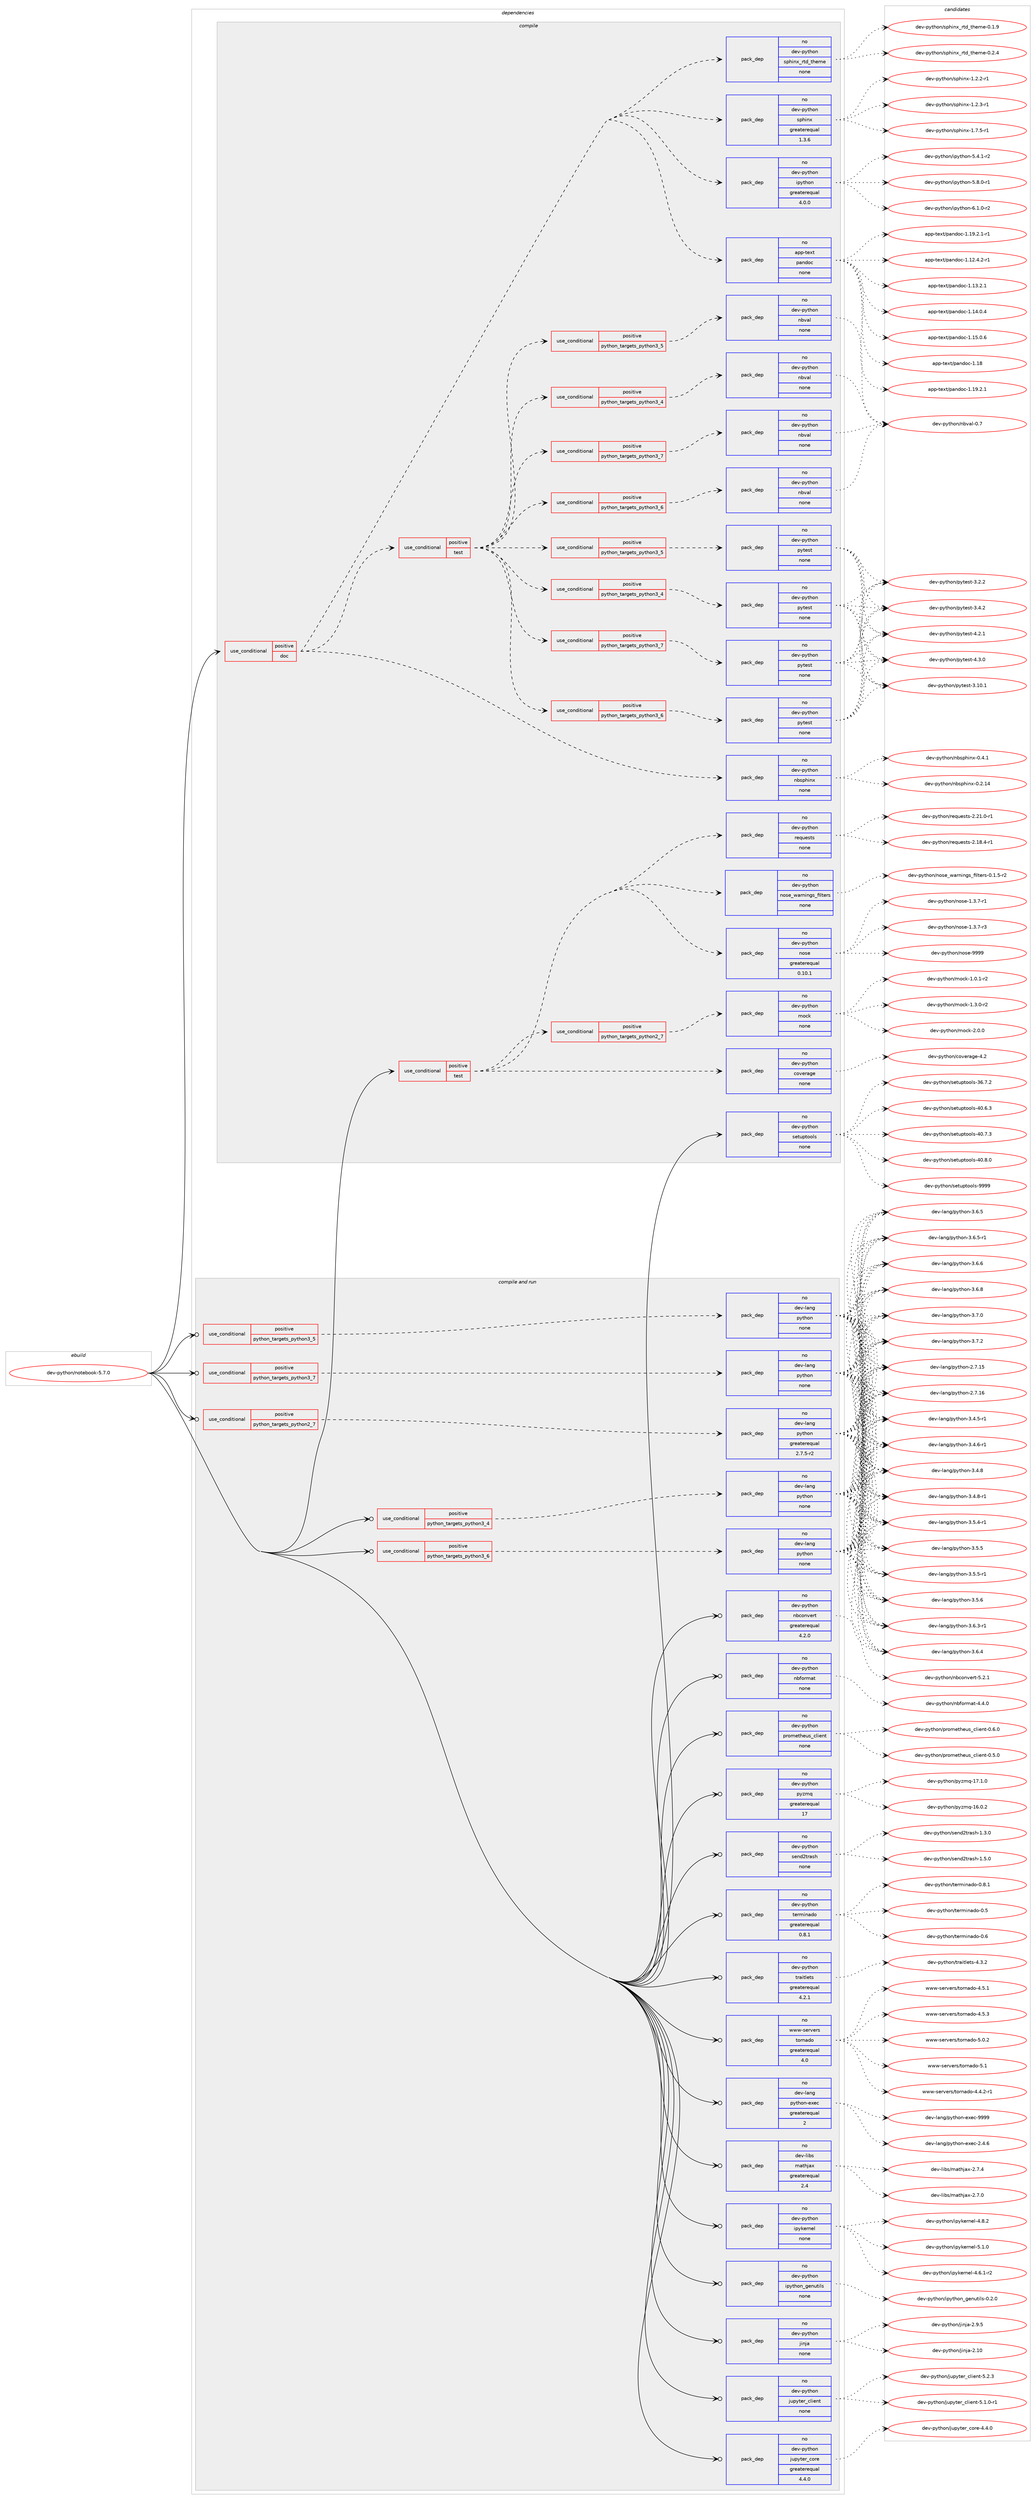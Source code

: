 digraph prolog {

# *************
# Graph options
# *************

newrank=true;
concentrate=true;
compound=true;
graph [rankdir=LR,fontname=Helvetica,fontsize=10,ranksep=1.5];#, ranksep=2.5, nodesep=0.2];
edge  [arrowhead=vee];
node  [fontname=Helvetica,fontsize=10];

# **********
# The ebuild
# **********

subgraph cluster_leftcol {
color=gray;
rank=same;
label=<<i>ebuild</i>>;
id [label="dev-python/notebook-5.7.0", color=red, width=4, href="../dev-python/notebook-5.7.0.svg"];
}

# ****************
# The dependencies
# ****************

subgraph cluster_midcol {
color=gray;
label=<<i>dependencies</i>>;
subgraph cluster_compile {
fillcolor="#eeeeee";
style=filled;
label=<<i>compile</i>>;
subgraph cond378277 {
dependency1421197 [label=<<TABLE BORDER="0" CELLBORDER="1" CELLSPACING="0" CELLPADDING="4"><TR><TD ROWSPAN="3" CELLPADDING="10">use_conditional</TD></TR><TR><TD>positive</TD></TR><TR><TD>doc</TD></TR></TABLE>>, shape=none, color=red];
subgraph pack1019643 {
dependency1421198 [label=<<TABLE BORDER="0" CELLBORDER="1" CELLSPACING="0" CELLPADDING="4" WIDTH="220"><TR><TD ROWSPAN="6" CELLPADDING="30">pack_dep</TD></TR><TR><TD WIDTH="110">no</TD></TR><TR><TD>app-text</TD></TR><TR><TD>pandoc</TD></TR><TR><TD>none</TD></TR><TR><TD></TD></TR></TABLE>>, shape=none, color=blue];
}
dependency1421197:e -> dependency1421198:w [weight=20,style="dashed",arrowhead="vee"];
subgraph pack1019644 {
dependency1421199 [label=<<TABLE BORDER="0" CELLBORDER="1" CELLSPACING="0" CELLPADDING="4" WIDTH="220"><TR><TD ROWSPAN="6" CELLPADDING="30">pack_dep</TD></TR><TR><TD WIDTH="110">no</TD></TR><TR><TD>dev-python</TD></TR><TR><TD>ipython</TD></TR><TR><TD>greaterequal</TD></TR><TR><TD>4.0.0</TD></TR></TABLE>>, shape=none, color=blue];
}
dependency1421197:e -> dependency1421199:w [weight=20,style="dashed",arrowhead="vee"];
subgraph pack1019645 {
dependency1421200 [label=<<TABLE BORDER="0" CELLBORDER="1" CELLSPACING="0" CELLPADDING="4" WIDTH="220"><TR><TD ROWSPAN="6" CELLPADDING="30">pack_dep</TD></TR><TR><TD WIDTH="110">no</TD></TR><TR><TD>dev-python</TD></TR><TR><TD>sphinx</TD></TR><TR><TD>greaterequal</TD></TR><TR><TD>1.3.6</TD></TR></TABLE>>, shape=none, color=blue];
}
dependency1421197:e -> dependency1421200:w [weight=20,style="dashed",arrowhead="vee"];
subgraph pack1019646 {
dependency1421201 [label=<<TABLE BORDER="0" CELLBORDER="1" CELLSPACING="0" CELLPADDING="4" WIDTH="220"><TR><TD ROWSPAN="6" CELLPADDING="30">pack_dep</TD></TR><TR><TD WIDTH="110">no</TD></TR><TR><TD>dev-python</TD></TR><TR><TD>sphinx_rtd_theme</TD></TR><TR><TD>none</TD></TR><TR><TD></TD></TR></TABLE>>, shape=none, color=blue];
}
dependency1421197:e -> dependency1421201:w [weight=20,style="dashed",arrowhead="vee"];
subgraph pack1019647 {
dependency1421202 [label=<<TABLE BORDER="0" CELLBORDER="1" CELLSPACING="0" CELLPADDING="4" WIDTH="220"><TR><TD ROWSPAN="6" CELLPADDING="30">pack_dep</TD></TR><TR><TD WIDTH="110">no</TD></TR><TR><TD>dev-python</TD></TR><TR><TD>nbsphinx</TD></TR><TR><TD>none</TD></TR><TR><TD></TD></TR></TABLE>>, shape=none, color=blue];
}
dependency1421197:e -> dependency1421202:w [weight=20,style="dashed",arrowhead="vee"];
subgraph cond378278 {
dependency1421203 [label=<<TABLE BORDER="0" CELLBORDER="1" CELLSPACING="0" CELLPADDING="4"><TR><TD ROWSPAN="3" CELLPADDING="10">use_conditional</TD></TR><TR><TD>positive</TD></TR><TR><TD>test</TD></TR></TABLE>>, shape=none, color=red];
subgraph cond378279 {
dependency1421204 [label=<<TABLE BORDER="0" CELLBORDER="1" CELLSPACING="0" CELLPADDING="4"><TR><TD ROWSPAN="3" CELLPADDING="10">use_conditional</TD></TR><TR><TD>positive</TD></TR><TR><TD>python_targets_python3_4</TD></TR></TABLE>>, shape=none, color=red];
subgraph pack1019648 {
dependency1421205 [label=<<TABLE BORDER="0" CELLBORDER="1" CELLSPACING="0" CELLPADDING="4" WIDTH="220"><TR><TD ROWSPAN="6" CELLPADDING="30">pack_dep</TD></TR><TR><TD WIDTH="110">no</TD></TR><TR><TD>dev-python</TD></TR><TR><TD>nbval</TD></TR><TR><TD>none</TD></TR><TR><TD></TD></TR></TABLE>>, shape=none, color=blue];
}
dependency1421204:e -> dependency1421205:w [weight=20,style="dashed",arrowhead="vee"];
}
dependency1421203:e -> dependency1421204:w [weight=20,style="dashed",arrowhead="vee"];
subgraph cond378280 {
dependency1421206 [label=<<TABLE BORDER="0" CELLBORDER="1" CELLSPACING="0" CELLPADDING="4"><TR><TD ROWSPAN="3" CELLPADDING="10">use_conditional</TD></TR><TR><TD>positive</TD></TR><TR><TD>python_targets_python3_5</TD></TR></TABLE>>, shape=none, color=red];
subgraph pack1019649 {
dependency1421207 [label=<<TABLE BORDER="0" CELLBORDER="1" CELLSPACING="0" CELLPADDING="4" WIDTH="220"><TR><TD ROWSPAN="6" CELLPADDING="30">pack_dep</TD></TR><TR><TD WIDTH="110">no</TD></TR><TR><TD>dev-python</TD></TR><TR><TD>nbval</TD></TR><TR><TD>none</TD></TR><TR><TD></TD></TR></TABLE>>, shape=none, color=blue];
}
dependency1421206:e -> dependency1421207:w [weight=20,style="dashed",arrowhead="vee"];
}
dependency1421203:e -> dependency1421206:w [weight=20,style="dashed",arrowhead="vee"];
subgraph cond378281 {
dependency1421208 [label=<<TABLE BORDER="0" CELLBORDER="1" CELLSPACING="0" CELLPADDING="4"><TR><TD ROWSPAN="3" CELLPADDING="10">use_conditional</TD></TR><TR><TD>positive</TD></TR><TR><TD>python_targets_python3_6</TD></TR></TABLE>>, shape=none, color=red];
subgraph pack1019650 {
dependency1421209 [label=<<TABLE BORDER="0" CELLBORDER="1" CELLSPACING="0" CELLPADDING="4" WIDTH="220"><TR><TD ROWSPAN="6" CELLPADDING="30">pack_dep</TD></TR><TR><TD WIDTH="110">no</TD></TR><TR><TD>dev-python</TD></TR><TR><TD>nbval</TD></TR><TR><TD>none</TD></TR><TR><TD></TD></TR></TABLE>>, shape=none, color=blue];
}
dependency1421208:e -> dependency1421209:w [weight=20,style="dashed",arrowhead="vee"];
}
dependency1421203:e -> dependency1421208:w [weight=20,style="dashed",arrowhead="vee"];
subgraph cond378282 {
dependency1421210 [label=<<TABLE BORDER="0" CELLBORDER="1" CELLSPACING="0" CELLPADDING="4"><TR><TD ROWSPAN="3" CELLPADDING="10">use_conditional</TD></TR><TR><TD>positive</TD></TR><TR><TD>python_targets_python3_7</TD></TR></TABLE>>, shape=none, color=red];
subgraph pack1019651 {
dependency1421211 [label=<<TABLE BORDER="0" CELLBORDER="1" CELLSPACING="0" CELLPADDING="4" WIDTH="220"><TR><TD ROWSPAN="6" CELLPADDING="30">pack_dep</TD></TR><TR><TD WIDTH="110">no</TD></TR><TR><TD>dev-python</TD></TR><TR><TD>nbval</TD></TR><TR><TD>none</TD></TR><TR><TD></TD></TR></TABLE>>, shape=none, color=blue];
}
dependency1421210:e -> dependency1421211:w [weight=20,style="dashed",arrowhead="vee"];
}
dependency1421203:e -> dependency1421210:w [weight=20,style="dashed",arrowhead="vee"];
subgraph cond378283 {
dependency1421212 [label=<<TABLE BORDER="0" CELLBORDER="1" CELLSPACING="0" CELLPADDING="4"><TR><TD ROWSPAN="3" CELLPADDING="10">use_conditional</TD></TR><TR><TD>positive</TD></TR><TR><TD>python_targets_python3_4</TD></TR></TABLE>>, shape=none, color=red];
subgraph pack1019652 {
dependency1421213 [label=<<TABLE BORDER="0" CELLBORDER="1" CELLSPACING="0" CELLPADDING="4" WIDTH="220"><TR><TD ROWSPAN="6" CELLPADDING="30">pack_dep</TD></TR><TR><TD WIDTH="110">no</TD></TR><TR><TD>dev-python</TD></TR><TR><TD>pytest</TD></TR><TR><TD>none</TD></TR><TR><TD></TD></TR></TABLE>>, shape=none, color=blue];
}
dependency1421212:e -> dependency1421213:w [weight=20,style="dashed",arrowhead="vee"];
}
dependency1421203:e -> dependency1421212:w [weight=20,style="dashed",arrowhead="vee"];
subgraph cond378284 {
dependency1421214 [label=<<TABLE BORDER="0" CELLBORDER="1" CELLSPACING="0" CELLPADDING="4"><TR><TD ROWSPAN="3" CELLPADDING="10">use_conditional</TD></TR><TR><TD>positive</TD></TR><TR><TD>python_targets_python3_5</TD></TR></TABLE>>, shape=none, color=red];
subgraph pack1019653 {
dependency1421215 [label=<<TABLE BORDER="0" CELLBORDER="1" CELLSPACING="0" CELLPADDING="4" WIDTH="220"><TR><TD ROWSPAN="6" CELLPADDING="30">pack_dep</TD></TR><TR><TD WIDTH="110">no</TD></TR><TR><TD>dev-python</TD></TR><TR><TD>pytest</TD></TR><TR><TD>none</TD></TR><TR><TD></TD></TR></TABLE>>, shape=none, color=blue];
}
dependency1421214:e -> dependency1421215:w [weight=20,style="dashed",arrowhead="vee"];
}
dependency1421203:e -> dependency1421214:w [weight=20,style="dashed",arrowhead="vee"];
subgraph cond378285 {
dependency1421216 [label=<<TABLE BORDER="0" CELLBORDER="1" CELLSPACING="0" CELLPADDING="4"><TR><TD ROWSPAN="3" CELLPADDING="10">use_conditional</TD></TR><TR><TD>positive</TD></TR><TR><TD>python_targets_python3_6</TD></TR></TABLE>>, shape=none, color=red];
subgraph pack1019654 {
dependency1421217 [label=<<TABLE BORDER="0" CELLBORDER="1" CELLSPACING="0" CELLPADDING="4" WIDTH="220"><TR><TD ROWSPAN="6" CELLPADDING="30">pack_dep</TD></TR><TR><TD WIDTH="110">no</TD></TR><TR><TD>dev-python</TD></TR><TR><TD>pytest</TD></TR><TR><TD>none</TD></TR><TR><TD></TD></TR></TABLE>>, shape=none, color=blue];
}
dependency1421216:e -> dependency1421217:w [weight=20,style="dashed",arrowhead="vee"];
}
dependency1421203:e -> dependency1421216:w [weight=20,style="dashed",arrowhead="vee"];
subgraph cond378286 {
dependency1421218 [label=<<TABLE BORDER="0" CELLBORDER="1" CELLSPACING="0" CELLPADDING="4"><TR><TD ROWSPAN="3" CELLPADDING="10">use_conditional</TD></TR><TR><TD>positive</TD></TR><TR><TD>python_targets_python3_7</TD></TR></TABLE>>, shape=none, color=red];
subgraph pack1019655 {
dependency1421219 [label=<<TABLE BORDER="0" CELLBORDER="1" CELLSPACING="0" CELLPADDING="4" WIDTH="220"><TR><TD ROWSPAN="6" CELLPADDING="30">pack_dep</TD></TR><TR><TD WIDTH="110">no</TD></TR><TR><TD>dev-python</TD></TR><TR><TD>pytest</TD></TR><TR><TD>none</TD></TR><TR><TD></TD></TR></TABLE>>, shape=none, color=blue];
}
dependency1421218:e -> dependency1421219:w [weight=20,style="dashed",arrowhead="vee"];
}
dependency1421203:e -> dependency1421218:w [weight=20,style="dashed",arrowhead="vee"];
}
dependency1421197:e -> dependency1421203:w [weight=20,style="dashed",arrowhead="vee"];
}
id:e -> dependency1421197:w [weight=20,style="solid",arrowhead="vee"];
subgraph cond378287 {
dependency1421220 [label=<<TABLE BORDER="0" CELLBORDER="1" CELLSPACING="0" CELLPADDING="4"><TR><TD ROWSPAN="3" CELLPADDING="10">use_conditional</TD></TR><TR><TD>positive</TD></TR><TR><TD>test</TD></TR></TABLE>>, shape=none, color=red];
subgraph cond378288 {
dependency1421221 [label=<<TABLE BORDER="0" CELLBORDER="1" CELLSPACING="0" CELLPADDING="4"><TR><TD ROWSPAN="3" CELLPADDING="10">use_conditional</TD></TR><TR><TD>positive</TD></TR><TR><TD>python_targets_python2_7</TD></TR></TABLE>>, shape=none, color=red];
subgraph pack1019656 {
dependency1421222 [label=<<TABLE BORDER="0" CELLBORDER="1" CELLSPACING="0" CELLPADDING="4" WIDTH="220"><TR><TD ROWSPAN="6" CELLPADDING="30">pack_dep</TD></TR><TR><TD WIDTH="110">no</TD></TR><TR><TD>dev-python</TD></TR><TR><TD>mock</TD></TR><TR><TD>none</TD></TR><TR><TD></TD></TR></TABLE>>, shape=none, color=blue];
}
dependency1421221:e -> dependency1421222:w [weight=20,style="dashed",arrowhead="vee"];
}
dependency1421220:e -> dependency1421221:w [weight=20,style="dashed",arrowhead="vee"];
subgraph pack1019657 {
dependency1421223 [label=<<TABLE BORDER="0" CELLBORDER="1" CELLSPACING="0" CELLPADDING="4" WIDTH="220"><TR><TD ROWSPAN="6" CELLPADDING="30">pack_dep</TD></TR><TR><TD WIDTH="110">no</TD></TR><TR><TD>dev-python</TD></TR><TR><TD>nose</TD></TR><TR><TD>greaterequal</TD></TR><TR><TD>0.10.1</TD></TR></TABLE>>, shape=none, color=blue];
}
dependency1421220:e -> dependency1421223:w [weight=20,style="dashed",arrowhead="vee"];
subgraph pack1019658 {
dependency1421224 [label=<<TABLE BORDER="0" CELLBORDER="1" CELLSPACING="0" CELLPADDING="4" WIDTH="220"><TR><TD ROWSPAN="6" CELLPADDING="30">pack_dep</TD></TR><TR><TD WIDTH="110">no</TD></TR><TR><TD>dev-python</TD></TR><TR><TD>nose_warnings_filters</TD></TR><TR><TD>none</TD></TR><TR><TD></TD></TR></TABLE>>, shape=none, color=blue];
}
dependency1421220:e -> dependency1421224:w [weight=20,style="dashed",arrowhead="vee"];
subgraph pack1019659 {
dependency1421225 [label=<<TABLE BORDER="0" CELLBORDER="1" CELLSPACING="0" CELLPADDING="4" WIDTH="220"><TR><TD ROWSPAN="6" CELLPADDING="30">pack_dep</TD></TR><TR><TD WIDTH="110">no</TD></TR><TR><TD>dev-python</TD></TR><TR><TD>requests</TD></TR><TR><TD>none</TD></TR><TR><TD></TD></TR></TABLE>>, shape=none, color=blue];
}
dependency1421220:e -> dependency1421225:w [weight=20,style="dashed",arrowhead="vee"];
subgraph pack1019660 {
dependency1421226 [label=<<TABLE BORDER="0" CELLBORDER="1" CELLSPACING="0" CELLPADDING="4" WIDTH="220"><TR><TD ROWSPAN="6" CELLPADDING="30">pack_dep</TD></TR><TR><TD WIDTH="110">no</TD></TR><TR><TD>dev-python</TD></TR><TR><TD>coverage</TD></TR><TR><TD>none</TD></TR><TR><TD></TD></TR></TABLE>>, shape=none, color=blue];
}
dependency1421220:e -> dependency1421226:w [weight=20,style="dashed",arrowhead="vee"];
}
id:e -> dependency1421220:w [weight=20,style="solid",arrowhead="vee"];
subgraph pack1019661 {
dependency1421227 [label=<<TABLE BORDER="0" CELLBORDER="1" CELLSPACING="0" CELLPADDING="4" WIDTH="220"><TR><TD ROWSPAN="6" CELLPADDING="30">pack_dep</TD></TR><TR><TD WIDTH="110">no</TD></TR><TR><TD>dev-python</TD></TR><TR><TD>setuptools</TD></TR><TR><TD>none</TD></TR><TR><TD></TD></TR></TABLE>>, shape=none, color=blue];
}
id:e -> dependency1421227:w [weight=20,style="solid",arrowhead="vee"];
}
subgraph cluster_compileandrun {
fillcolor="#eeeeee";
style=filled;
label=<<i>compile and run</i>>;
subgraph cond378289 {
dependency1421228 [label=<<TABLE BORDER="0" CELLBORDER="1" CELLSPACING="0" CELLPADDING="4"><TR><TD ROWSPAN="3" CELLPADDING="10">use_conditional</TD></TR><TR><TD>positive</TD></TR><TR><TD>python_targets_python2_7</TD></TR></TABLE>>, shape=none, color=red];
subgraph pack1019662 {
dependency1421229 [label=<<TABLE BORDER="0" CELLBORDER="1" CELLSPACING="0" CELLPADDING="4" WIDTH="220"><TR><TD ROWSPAN="6" CELLPADDING="30">pack_dep</TD></TR><TR><TD WIDTH="110">no</TD></TR><TR><TD>dev-lang</TD></TR><TR><TD>python</TD></TR><TR><TD>greaterequal</TD></TR><TR><TD>2.7.5-r2</TD></TR></TABLE>>, shape=none, color=blue];
}
dependency1421228:e -> dependency1421229:w [weight=20,style="dashed",arrowhead="vee"];
}
id:e -> dependency1421228:w [weight=20,style="solid",arrowhead="odotvee"];
subgraph cond378290 {
dependency1421230 [label=<<TABLE BORDER="0" CELLBORDER="1" CELLSPACING="0" CELLPADDING="4"><TR><TD ROWSPAN="3" CELLPADDING="10">use_conditional</TD></TR><TR><TD>positive</TD></TR><TR><TD>python_targets_python3_4</TD></TR></TABLE>>, shape=none, color=red];
subgraph pack1019663 {
dependency1421231 [label=<<TABLE BORDER="0" CELLBORDER="1" CELLSPACING="0" CELLPADDING="4" WIDTH="220"><TR><TD ROWSPAN="6" CELLPADDING="30">pack_dep</TD></TR><TR><TD WIDTH="110">no</TD></TR><TR><TD>dev-lang</TD></TR><TR><TD>python</TD></TR><TR><TD>none</TD></TR><TR><TD></TD></TR></TABLE>>, shape=none, color=blue];
}
dependency1421230:e -> dependency1421231:w [weight=20,style="dashed",arrowhead="vee"];
}
id:e -> dependency1421230:w [weight=20,style="solid",arrowhead="odotvee"];
subgraph cond378291 {
dependency1421232 [label=<<TABLE BORDER="0" CELLBORDER="1" CELLSPACING="0" CELLPADDING="4"><TR><TD ROWSPAN="3" CELLPADDING="10">use_conditional</TD></TR><TR><TD>positive</TD></TR><TR><TD>python_targets_python3_5</TD></TR></TABLE>>, shape=none, color=red];
subgraph pack1019664 {
dependency1421233 [label=<<TABLE BORDER="0" CELLBORDER="1" CELLSPACING="0" CELLPADDING="4" WIDTH="220"><TR><TD ROWSPAN="6" CELLPADDING="30">pack_dep</TD></TR><TR><TD WIDTH="110">no</TD></TR><TR><TD>dev-lang</TD></TR><TR><TD>python</TD></TR><TR><TD>none</TD></TR><TR><TD></TD></TR></TABLE>>, shape=none, color=blue];
}
dependency1421232:e -> dependency1421233:w [weight=20,style="dashed",arrowhead="vee"];
}
id:e -> dependency1421232:w [weight=20,style="solid",arrowhead="odotvee"];
subgraph cond378292 {
dependency1421234 [label=<<TABLE BORDER="0" CELLBORDER="1" CELLSPACING="0" CELLPADDING="4"><TR><TD ROWSPAN="3" CELLPADDING="10">use_conditional</TD></TR><TR><TD>positive</TD></TR><TR><TD>python_targets_python3_6</TD></TR></TABLE>>, shape=none, color=red];
subgraph pack1019665 {
dependency1421235 [label=<<TABLE BORDER="0" CELLBORDER="1" CELLSPACING="0" CELLPADDING="4" WIDTH="220"><TR><TD ROWSPAN="6" CELLPADDING="30">pack_dep</TD></TR><TR><TD WIDTH="110">no</TD></TR><TR><TD>dev-lang</TD></TR><TR><TD>python</TD></TR><TR><TD>none</TD></TR><TR><TD></TD></TR></TABLE>>, shape=none, color=blue];
}
dependency1421234:e -> dependency1421235:w [weight=20,style="dashed",arrowhead="vee"];
}
id:e -> dependency1421234:w [weight=20,style="solid",arrowhead="odotvee"];
subgraph cond378293 {
dependency1421236 [label=<<TABLE BORDER="0" CELLBORDER="1" CELLSPACING="0" CELLPADDING="4"><TR><TD ROWSPAN="3" CELLPADDING="10">use_conditional</TD></TR><TR><TD>positive</TD></TR><TR><TD>python_targets_python3_7</TD></TR></TABLE>>, shape=none, color=red];
subgraph pack1019666 {
dependency1421237 [label=<<TABLE BORDER="0" CELLBORDER="1" CELLSPACING="0" CELLPADDING="4" WIDTH="220"><TR><TD ROWSPAN="6" CELLPADDING="30">pack_dep</TD></TR><TR><TD WIDTH="110">no</TD></TR><TR><TD>dev-lang</TD></TR><TR><TD>python</TD></TR><TR><TD>none</TD></TR><TR><TD></TD></TR></TABLE>>, shape=none, color=blue];
}
dependency1421236:e -> dependency1421237:w [weight=20,style="dashed",arrowhead="vee"];
}
id:e -> dependency1421236:w [weight=20,style="solid",arrowhead="odotvee"];
subgraph pack1019667 {
dependency1421238 [label=<<TABLE BORDER="0" CELLBORDER="1" CELLSPACING="0" CELLPADDING="4" WIDTH="220"><TR><TD ROWSPAN="6" CELLPADDING="30">pack_dep</TD></TR><TR><TD WIDTH="110">no</TD></TR><TR><TD>dev-lang</TD></TR><TR><TD>python-exec</TD></TR><TR><TD>greaterequal</TD></TR><TR><TD>2</TD></TR></TABLE>>, shape=none, color=blue];
}
id:e -> dependency1421238:w [weight=20,style="solid",arrowhead="odotvee"];
subgraph pack1019668 {
dependency1421239 [label=<<TABLE BORDER="0" CELLBORDER="1" CELLSPACING="0" CELLPADDING="4" WIDTH="220"><TR><TD ROWSPAN="6" CELLPADDING="30">pack_dep</TD></TR><TR><TD WIDTH="110">no</TD></TR><TR><TD>dev-libs</TD></TR><TR><TD>mathjax</TD></TR><TR><TD>greaterequal</TD></TR><TR><TD>2.4</TD></TR></TABLE>>, shape=none, color=blue];
}
id:e -> dependency1421239:w [weight=20,style="solid",arrowhead="odotvee"];
subgraph pack1019669 {
dependency1421240 [label=<<TABLE BORDER="0" CELLBORDER="1" CELLSPACING="0" CELLPADDING="4" WIDTH="220"><TR><TD ROWSPAN="6" CELLPADDING="30">pack_dep</TD></TR><TR><TD WIDTH="110">no</TD></TR><TR><TD>dev-python</TD></TR><TR><TD>ipykernel</TD></TR><TR><TD>none</TD></TR><TR><TD></TD></TR></TABLE>>, shape=none, color=blue];
}
id:e -> dependency1421240:w [weight=20,style="solid",arrowhead="odotvee"];
subgraph pack1019670 {
dependency1421241 [label=<<TABLE BORDER="0" CELLBORDER="1" CELLSPACING="0" CELLPADDING="4" WIDTH="220"><TR><TD ROWSPAN="6" CELLPADDING="30">pack_dep</TD></TR><TR><TD WIDTH="110">no</TD></TR><TR><TD>dev-python</TD></TR><TR><TD>ipython_genutils</TD></TR><TR><TD>none</TD></TR><TR><TD></TD></TR></TABLE>>, shape=none, color=blue];
}
id:e -> dependency1421241:w [weight=20,style="solid",arrowhead="odotvee"];
subgraph pack1019671 {
dependency1421242 [label=<<TABLE BORDER="0" CELLBORDER="1" CELLSPACING="0" CELLPADDING="4" WIDTH="220"><TR><TD ROWSPAN="6" CELLPADDING="30">pack_dep</TD></TR><TR><TD WIDTH="110">no</TD></TR><TR><TD>dev-python</TD></TR><TR><TD>jinja</TD></TR><TR><TD>none</TD></TR><TR><TD></TD></TR></TABLE>>, shape=none, color=blue];
}
id:e -> dependency1421242:w [weight=20,style="solid",arrowhead="odotvee"];
subgraph pack1019672 {
dependency1421243 [label=<<TABLE BORDER="0" CELLBORDER="1" CELLSPACING="0" CELLPADDING="4" WIDTH="220"><TR><TD ROWSPAN="6" CELLPADDING="30">pack_dep</TD></TR><TR><TD WIDTH="110">no</TD></TR><TR><TD>dev-python</TD></TR><TR><TD>jupyter_client</TD></TR><TR><TD>none</TD></TR><TR><TD></TD></TR></TABLE>>, shape=none, color=blue];
}
id:e -> dependency1421243:w [weight=20,style="solid",arrowhead="odotvee"];
subgraph pack1019673 {
dependency1421244 [label=<<TABLE BORDER="0" CELLBORDER="1" CELLSPACING="0" CELLPADDING="4" WIDTH="220"><TR><TD ROWSPAN="6" CELLPADDING="30">pack_dep</TD></TR><TR><TD WIDTH="110">no</TD></TR><TR><TD>dev-python</TD></TR><TR><TD>jupyter_core</TD></TR><TR><TD>greaterequal</TD></TR><TR><TD>4.4.0</TD></TR></TABLE>>, shape=none, color=blue];
}
id:e -> dependency1421244:w [weight=20,style="solid",arrowhead="odotvee"];
subgraph pack1019674 {
dependency1421245 [label=<<TABLE BORDER="0" CELLBORDER="1" CELLSPACING="0" CELLPADDING="4" WIDTH="220"><TR><TD ROWSPAN="6" CELLPADDING="30">pack_dep</TD></TR><TR><TD WIDTH="110">no</TD></TR><TR><TD>dev-python</TD></TR><TR><TD>nbconvert</TD></TR><TR><TD>greaterequal</TD></TR><TR><TD>4.2.0</TD></TR></TABLE>>, shape=none, color=blue];
}
id:e -> dependency1421245:w [weight=20,style="solid",arrowhead="odotvee"];
subgraph pack1019675 {
dependency1421246 [label=<<TABLE BORDER="0" CELLBORDER="1" CELLSPACING="0" CELLPADDING="4" WIDTH="220"><TR><TD ROWSPAN="6" CELLPADDING="30">pack_dep</TD></TR><TR><TD WIDTH="110">no</TD></TR><TR><TD>dev-python</TD></TR><TR><TD>nbformat</TD></TR><TR><TD>none</TD></TR><TR><TD></TD></TR></TABLE>>, shape=none, color=blue];
}
id:e -> dependency1421246:w [weight=20,style="solid",arrowhead="odotvee"];
subgraph pack1019676 {
dependency1421247 [label=<<TABLE BORDER="0" CELLBORDER="1" CELLSPACING="0" CELLPADDING="4" WIDTH="220"><TR><TD ROWSPAN="6" CELLPADDING="30">pack_dep</TD></TR><TR><TD WIDTH="110">no</TD></TR><TR><TD>dev-python</TD></TR><TR><TD>prometheus_client</TD></TR><TR><TD>none</TD></TR><TR><TD></TD></TR></TABLE>>, shape=none, color=blue];
}
id:e -> dependency1421247:w [weight=20,style="solid",arrowhead="odotvee"];
subgraph pack1019677 {
dependency1421248 [label=<<TABLE BORDER="0" CELLBORDER="1" CELLSPACING="0" CELLPADDING="4" WIDTH="220"><TR><TD ROWSPAN="6" CELLPADDING="30">pack_dep</TD></TR><TR><TD WIDTH="110">no</TD></TR><TR><TD>dev-python</TD></TR><TR><TD>pyzmq</TD></TR><TR><TD>greaterequal</TD></TR><TR><TD>17</TD></TR></TABLE>>, shape=none, color=blue];
}
id:e -> dependency1421248:w [weight=20,style="solid",arrowhead="odotvee"];
subgraph pack1019678 {
dependency1421249 [label=<<TABLE BORDER="0" CELLBORDER="1" CELLSPACING="0" CELLPADDING="4" WIDTH="220"><TR><TD ROWSPAN="6" CELLPADDING="30">pack_dep</TD></TR><TR><TD WIDTH="110">no</TD></TR><TR><TD>dev-python</TD></TR><TR><TD>send2trash</TD></TR><TR><TD>none</TD></TR><TR><TD></TD></TR></TABLE>>, shape=none, color=blue];
}
id:e -> dependency1421249:w [weight=20,style="solid",arrowhead="odotvee"];
subgraph pack1019679 {
dependency1421250 [label=<<TABLE BORDER="0" CELLBORDER="1" CELLSPACING="0" CELLPADDING="4" WIDTH="220"><TR><TD ROWSPAN="6" CELLPADDING="30">pack_dep</TD></TR><TR><TD WIDTH="110">no</TD></TR><TR><TD>dev-python</TD></TR><TR><TD>terminado</TD></TR><TR><TD>greaterequal</TD></TR><TR><TD>0.8.1</TD></TR></TABLE>>, shape=none, color=blue];
}
id:e -> dependency1421250:w [weight=20,style="solid",arrowhead="odotvee"];
subgraph pack1019680 {
dependency1421251 [label=<<TABLE BORDER="0" CELLBORDER="1" CELLSPACING="0" CELLPADDING="4" WIDTH="220"><TR><TD ROWSPAN="6" CELLPADDING="30">pack_dep</TD></TR><TR><TD WIDTH="110">no</TD></TR><TR><TD>dev-python</TD></TR><TR><TD>traitlets</TD></TR><TR><TD>greaterequal</TD></TR><TR><TD>4.2.1</TD></TR></TABLE>>, shape=none, color=blue];
}
id:e -> dependency1421251:w [weight=20,style="solid",arrowhead="odotvee"];
subgraph pack1019681 {
dependency1421252 [label=<<TABLE BORDER="0" CELLBORDER="1" CELLSPACING="0" CELLPADDING="4" WIDTH="220"><TR><TD ROWSPAN="6" CELLPADDING="30">pack_dep</TD></TR><TR><TD WIDTH="110">no</TD></TR><TR><TD>www-servers</TD></TR><TR><TD>tornado</TD></TR><TR><TD>greaterequal</TD></TR><TR><TD>4.0</TD></TR></TABLE>>, shape=none, color=blue];
}
id:e -> dependency1421252:w [weight=20,style="solid",arrowhead="odotvee"];
}
subgraph cluster_run {
fillcolor="#eeeeee";
style=filled;
label=<<i>run</i>>;
}
}

# **************
# The candidates
# **************

subgraph cluster_choices {
rank=same;
color=gray;
label=<<i>candidates</i>>;

subgraph choice1019643 {
color=black;
nodesep=1;
choice97112112451161011201164711297110100111994549464950465246504511449 [label="app-text/pandoc-1.12.4.2-r1", color=red, width=4,href="../app-text/pandoc-1.12.4.2-r1.svg"];
choice9711211245116101120116471129711010011199454946495146504649 [label="app-text/pandoc-1.13.2.1", color=red, width=4,href="../app-text/pandoc-1.13.2.1.svg"];
choice9711211245116101120116471129711010011199454946495246484652 [label="app-text/pandoc-1.14.0.4", color=red, width=4,href="../app-text/pandoc-1.14.0.4.svg"];
choice9711211245116101120116471129711010011199454946495346484654 [label="app-text/pandoc-1.15.0.6", color=red, width=4,href="../app-text/pandoc-1.15.0.6.svg"];
choice97112112451161011201164711297110100111994549464956 [label="app-text/pandoc-1.18", color=red, width=4,href="../app-text/pandoc-1.18.svg"];
choice9711211245116101120116471129711010011199454946495746504649 [label="app-text/pandoc-1.19.2.1", color=red, width=4,href="../app-text/pandoc-1.19.2.1.svg"];
choice97112112451161011201164711297110100111994549464957465046494511449 [label="app-text/pandoc-1.19.2.1-r1", color=red, width=4,href="../app-text/pandoc-1.19.2.1-r1.svg"];
dependency1421198:e -> choice97112112451161011201164711297110100111994549464950465246504511449:w [style=dotted,weight="100"];
dependency1421198:e -> choice9711211245116101120116471129711010011199454946495146504649:w [style=dotted,weight="100"];
dependency1421198:e -> choice9711211245116101120116471129711010011199454946495246484652:w [style=dotted,weight="100"];
dependency1421198:e -> choice9711211245116101120116471129711010011199454946495346484654:w [style=dotted,weight="100"];
dependency1421198:e -> choice97112112451161011201164711297110100111994549464956:w [style=dotted,weight="100"];
dependency1421198:e -> choice9711211245116101120116471129711010011199454946495746504649:w [style=dotted,weight="100"];
dependency1421198:e -> choice97112112451161011201164711297110100111994549464957465046494511449:w [style=dotted,weight="100"];
}
subgraph choice1019644 {
color=black;
nodesep=1;
choice10010111845112121116104111110471051121211161041111104553465246494511450 [label="dev-python/ipython-5.4.1-r2", color=red, width=4,href="../dev-python/ipython-5.4.1-r2.svg"];
choice10010111845112121116104111110471051121211161041111104553465646484511449 [label="dev-python/ipython-5.8.0-r1", color=red, width=4,href="../dev-python/ipython-5.8.0-r1.svg"];
choice10010111845112121116104111110471051121211161041111104554464946484511450 [label="dev-python/ipython-6.1.0-r2", color=red, width=4,href="../dev-python/ipython-6.1.0-r2.svg"];
dependency1421199:e -> choice10010111845112121116104111110471051121211161041111104553465246494511450:w [style=dotted,weight="100"];
dependency1421199:e -> choice10010111845112121116104111110471051121211161041111104553465646484511449:w [style=dotted,weight="100"];
dependency1421199:e -> choice10010111845112121116104111110471051121211161041111104554464946484511450:w [style=dotted,weight="100"];
}
subgraph choice1019645 {
color=black;
nodesep=1;
choice10010111845112121116104111110471151121041051101204549465046504511449 [label="dev-python/sphinx-1.2.2-r1", color=red, width=4,href="../dev-python/sphinx-1.2.2-r1.svg"];
choice10010111845112121116104111110471151121041051101204549465046514511449 [label="dev-python/sphinx-1.2.3-r1", color=red, width=4,href="../dev-python/sphinx-1.2.3-r1.svg"];
choice10010111845112121116104111110471151121041051101204549465546534511449 [label="dev-python/sphinx-1.7.5-r1", color=red, width=4,href="../dev-python/sphinx-1.7.5-r1.svg"];
dependency1421200:e -> choice10010111845112121116104111110471151121041051101204549465046504511449:w [style=dotted,weight="100"];
dependency1421200:e -> choice10010111845112121116104111110471151121041051101204549465046514511449:w [style=dotted,weight="100"];
dependency1421200:e -> choice10010111845112121116104111110471151121041051101204549465546534511449:w [style=dotted,weight="100"];
}
subgraph choice1019646 {
color=black;
nodesep=1;
choice10010111845112121116104111110471151121041051101209511411610095116104101109101454846494657 [label="dev-python/sphinx_rtd_theme-0.1.9", color=red, width=4,href="../dev-python/sphinx_rtd_theme-0.1.9.svg"];
choice10010111845112121116104111110471151121041051101209511411610095116104101109101454846504652 [label="dev-python/sphinx_rtd_theme-0.2.4", color=red, width=4,href="../dev-python/sphinx_rtd_theme-0.2.4.svg"];
dependency1421201:e -> choice10010111845112121116104111110471151121041051101209511411610095116104101109101454846494657:w [style=dotted,weight="100"];
dependency1421201:e -> choice10010111845112121116104111110471151121041051101209511411610095116104101109101454846504652:w [style=dotted,weight="100"];
}
subgraph choice1019647 {
color=black;
nodesep=1;
choice10010111845112121116104111110471109811511210410511012045484650464952 [label="dev-python/nbsphinx-0.2.14", color=red, width=4,href="../dev-python/nbsphinx-0.2.14.svg"];
choice100101118451121211161041111104711098115112104105110120454846524649 [label="dev-python/nbsphinx-0.4.1", color=red, width=4,href="../dev-python/nbsphinx-0.4.1.svg"];
dependency1421202:e -> choice10010111845112121116104111110471109811511210410511012045484650464952:w [style=dotted,weight="100"];
dependency1421202:e -> choice100101118451121211161041111104711098115112104105110120454846524649:w [style=dotted,weight="100"];
}
subgraph choice1019648 {
color=black;
nodesep=1;
choice1001011184511212111610411111047110981189710845484655 [label="dev-python/nbval-0.7", color=red, width=4,href="../dev-python/nbval-0.7.svg"];
dependency1421205:e -> choice1001011184511212111610411111047110981189710845484655:w [style=dotted,weight="100"];
}
subgraph choice1019649 {
color=black;
nodesep=1;
choice1001011184511212111610411111047110981189710845484655 [label="dev-python/nbval-0.7", color=red, width=4,href="../dev-python/nbval-0.7.svg"];
dependency1421207:e -> choice1001011184511212111610411111047110981189710845484655:w [style=dotted,weight="100"];
}
subgraph choice1019650 {
color=black;
nodesep=1;
choice1001011184511212111610411111047110981189710845484655 [label="dev-python/nbval-0.7", color=red, width=4,href="../dev-python/nbval-0.7.svg"];
dependency1421209:e -> choice1001011184511212111610411111047110981189710845484655:w [style=dotted,weight="100"];
}
subgraph choice1019651 {
color=black;
nodesep=1;
choice1001011184511212111610411111047110981189710845484655 [label="dev-python/nbval-0.7", color=red, width=4,href="../dev-python/nbval-0.7.svg"];
dependency1421211:e -> choice1001011184511212111610411111047110981189710845484655:w [style=dotted,weight="100"];
}
subgraph choice1019652 {
color=black;
nodesep=1;
choice100101118451121211161041111104711212111610111511645514649484649 [label="dev-python/pytest-3.10.1", color=red, width=4,href="../dev-python/pytest-3.10.1.svg"];
choice1001011184511212111610411111047112121116101115116455146504650 [label="dev-python/pytest-3.2.2", color=red, width=4,href="../dev-python/pytest-3.2.2.svg"];
choice1001011184511212111610411111047112121116101115116455146524650 [label="dev-python/pytest-3.4.2", color=red, width=4,href="../dev-python/pytest-3.4.2.svg"];
choice1001011184511212111610411111047112121116101115116455246504649 [label="dev-python/pytest-4.2.1", color=red, width=4,href="../dev-python/pytest-4.2.1.svg"];
choice1001011184511212111610411111047112121116101115116455246514648 [label="dev-python/pytest-4.3.0", color=red, width=4,href="../dev-python/pytest-4.3.0.svg"];
dependency1421213:e -> choice100101118451121211161041111104711212111610111511645514649484649:w [style=dotted,weight="100"];
dependency1421213:e -> choice1001011184511212111610411111047112121116101115116455146504650:w [style=dotted,weight="100"];
dependency1421213:e -> choice1001011184511212111610411111047112121116101115116455146524650:w [style=dotted,weight="100"];
dependency1421213:e -> choice1001011184511212111610411111047112121116101115116455246504649:w [style=dotted,weight="100"];
dependency1421213:e -> choice1001011184511212111610411111047112121116101115116455246514648:w [style=dotted,weight="100"];
}
subgraph choice1019653 {
color=black;
nodesep=1;
choice100101118451121211161041111104711212111610111511645514649484649 [label="dev-python/pytest-3.10.1", color=red, width=4,href="../dev-python/pytest-3.10.1.svg"];
choice1001011184511212111610411111047112121116101115116455146504650 [label="dev-python/pytest-3.2.2", color=red, width=4,href="../dev-python/pytest-3.2.2.svg"];
choice1001011184511212111610411111047112121116101115116455146524650 [label="dev-python/pytest-3.4.2", color=red, width=4,href="../dev-python/pytest-3.4.2.svg"];
choice1001011184511212111610411111047112121116101115116455246504649 [label="dev-python/pytest-4.2.1", color=red, width=4,href="../dev-python/pytest-4.2.1.svg"];
choice1001011184511212111610411111047112121116101115116455246514648 [label="dev-python/pytest-4.3.0", color=red, width=4,href="../dev-python/pytest-4.3.0.svg"];
dependency1421215:e -> choice100101118451121211161041111104711212111610111511645514649484649:w [style=dotted,weight="100"];
dependency1421215:e -> choice1001011184511212111610411111047112121116101115116455146504650:w [style=dotted,weight="100"];
dependency1421215:e -> choice1001011184511212111610411111047112121116101115116455146524650:w [style=dotted,weight="100"];
dependency1421215:e -> choice1001011184511212111610411111047112121116101115116455246504649:w [style=dotted,weight="100"];
dependency1421215:e -> choice1001011184511212111610411111047112121116101115116455246514648:w [style=dotted,weight="100"];
}
subgraph choice1019654 {
color=black;
nodesep=1;
choice100101118451121211161041111104711212111610111511645514649484649 [label="dev-python/pytest-3.10.1", color=red, width=4,href="../dev-python/pytest-3.10.1.svg"];
choice1001011184511212111610411111047112121116101115116455146504650 [label="dev-python/pytest-3.2.2", color=red, width=4,href="../dev-python/pytest-3.2.2.svg"];
choice1001011184511212111610411111047112121116101115116455146524650 [label="dev-python/pytest-3.4.2", color=red, width=4,href="../dev-python/pytest-3.4.2.svg"];
choice1001011184511212111610411111047112121116101115116455246504649 [label="dev-python/pytest-4.2.1", color=red, width=4,href="../dev-python/pytest-4.2.1.svg"];
choice1001011184511212111610411111047112121116101115116455246514648 [label="dev-python/pytest-4.3.0", color=red, width=4,href="../dev-python/pytest-4.3.0.svg"];
dependency1421217:e -> choice100101118451121211161041111104711212111610111511645514649484649:w [style=dotted,weight="100"];
dependency1421217:e -> choice1001011184511212111610411111047112121116101115116455146504650:w [style=dotted,weight="100"];
dependency1421217:e -> choice1001011184511212111610411111047112121116101115116455146524650:w [style=dotted,weight="100"];
dependency1421217:e -> choice1001011184511212111610411111047112121116101115116455246504649:w [style=dotted,weight="100"];
dependency1421217:e -> choice1001011184511212111610411111047112121116101115116455246514648:w [style=dotted,weight="100"];
}
subgraph choice1019655 {
color=black;
nodesep=1;
choice100101118451121211161041111104711212111610111511645514649484649 [label="dev-python/pytest-3.10.1", color=red, width=4,href="../dev-python/pytest-3.10.1.svg"];
choice1001011184511212111610411111047112121116101115116455146504650 [label="dev-python/pytest-3.2.2", color=red, width=4,href="../dev-python/pytest-3.2.2.svg"];
choice1001011184511212111610411111047112121116101115116455146524650 [label="dev-python/pytest-3.4.2", color=red, width=4,href="../dev-python/pytest-3.4.2.svg"];
choice1001011184511212111610411111047112121116101115116455246504649 [label="dev-python/pytest-4.2.1", color=red, width=4,href="../dev-python/pytest-4.2.1.svg"];
choice1001011184511212111610411111047112121116101115116455246514648 [label="dev-python/pytest-4.3.0", color=red, width=4,href="../dev-python/pytest-4.3.0.svg"];
dependency1421219:e -> choice100101118451121211161041111104711212111610111511645514649484649:w [style=dotted,weight="100"];
dependency1421219:e -> choice1001011184511212111610411111047112121116101115116455146504650:w [style=dotted,weight="100"];
dependency1421219:e -> choice1001011184511212111610411111047112121116101115116455146524650:w [style=dotted,weight="100"];
dependency1421219:e -> choice1001011184511212111610411111047112121116101115116455246504649:w [style=dotted,weight="100"];
dependency1421219:e -> choice1001011184511212111610411111047112121116101115116455246514648:w [style=dotted,weight="100"];
}
subgraph choice1019656 {
color=black;
nodesep=1;
choice1001011184511212111610411111047109111991074549464846494511450 [label="dev-python/mock-1.0.1-r2", color=red, width=4,href="../dev-python/mock-1.0.1-r2.svg"];
choice1001011184511212111610411111047109111991074549465146484511450 [label="dev-python/mock-1.3.0-r2", color=red, width=4,href="../dev-python/mock-1.3.0-r2.svg"];
choice100101118451121211161041111104710911199107455046484648 [label="dev-python/mock-2.0.0", color=red, width=4,href="../dev-python/mock-2.0.0.svg"];
dependency1421222:e -> choice1001011184511212111610411111047109111991074549464846494511450:w [style=dotted,weight="100"];
dependency1421222:e -> choice1001011184511212111610411111047109111991074549465146484511450:w [style=dotted,weight="100"];
dependency1421222:e -> choice100101118451121211161041111104710911199107455046484648:w [style=dotted,weight="100"];
}
subgraph choice1019657 {
color=black;
nodesep=1;
choice10010111845112121116104111110471101111151014549465146554511449 [label="dev-python/nose-1.3.7-r1", color=red, width=4,href="../dev-python/nose-1.3.7-r1.svg"];
choice10010111845112121116104111110471101111151014549465146554511451 [label="dev-python/nose-1.3.7-r3", color=red, width=4,href="../dev-python/nose-1.3.7-r3.svg"];
choice10010111845112121116104111110471101111151014557575757 [label="dev-python/nose-9999", color=red, width=4,href="../dev-python/nose-9999.svg"];
dependency1421223:e -> choice10010111845112121116104111110471101111151014549465146554511449:w [style=dotted,weight="100"];
dependency1421223:e -> choice10010111845112121116104111110471101111151014549465146554511451:w [style=dotted,weight="100"];
dependency1421223:e -> choice10010111845112121116104111110471101111151014557575757:w [style=dotted,weight="100"];
}
subgraph choice1019658 {
color=black;
nodesep=1;
choice10010111845112121116104111110471101111151019511997114110105110103115951021051081161011141154548464946534511450 [label="dev-python/nose_warnings_filters-0.1.5-r2", color=red, width=4,href="../dev-python/nose_warnings_filters-0.1.5-r2.svg"];
dependency1421224:e -> choice10010111845112121116104111110471101111151019511997114110105110103115951021051081161011141154548464946534511450:w [style=dotted,weight="100"];
}
subgraph choice1019659 {
color=black;
nodesep=1;
choice1001011184511212111610411111047114101113117101115116115455046495646524511449 [label="dev-python/requests-2.18.4-r1", color=red, width=4,href="../dev-python/requests-2.18.4-r1.svg"];
choice1001011184511212111610411111047114101113117101115116115455046504946484511449 [label="dev-python/requests-2.21.0-r1", color=red, width=4,href="../dev-python/requests-2.21.0-r1.svg"];
dependency1421225:e -> choice1001011184511212111610411111047114101113117101115116115455046495646524511449:w [style=dotted,weight="100"];
dependency1421225:e -> choice1001011184511212111610411111047114101113117101115116115455046504946484511449:w [style=dotted,weight="100"];
}
subgraph choice1019660 {
color=black;
nodesep=1;
choice1001011184511212111610411111047991111181011149710310145524650 [label="dev-python/coverage-4.2", color=red, width=4,href="../dev-python/coverage-4.2.svg"];
dependency1421226:e -> choice1001011184511212111610411111047991111181011149710310145524650:w [style=dotted,weight="100"];
}
subgraph choice1019661 {
color=black;
nodesep=1;
choice100101118451121211161041111104711510111611711211611111110811545515446554650 [label="dev-python/setuptools-36.7.2", color=red, width=4,href="../dev-python/setuptools-36.7.2.svg"];
choice100101118451121211161041111104711510111611711211611111110811545524846544651 [label="dev-python/setuptools-40.6.3", color=red, width=4,href="../dev-python/setuptools-40.6.3.svg"];
choice100101118451121211161041111104711510111611711211611111110811545524846554651 [label="dev-python/setuptools-40.7.3", color=red, width=4,href="../dev-python/setuptools-40.7.3.svg"];
choice100101118451121211161041111104711510111611711211611111110811545524846564648 [label="dev-python/setuptools-40.8.0", color=red, width=4,href="../dev-python/setuptools-40.8.0.svg"];
choice10010111845112121116104111110471151011161171121161111111081154557575757 [label="dev-python/setuptools-9999", color=red, width=4,href="../dev-python/setuptools-9999.svg"];
dependency1421227:e -> choice100101118451121211161041111104711510111611711211611111110811545515446554650:w [style=dotted,weight="100"];
dependency1421227:e -> choice100101118451121211161041111104711510111611711211611111110811545524846544651:w [style=dotted,weight="100"];
dependency1421227:e -> choice100101118451121211161041111104711510111611711211611111110811545524846554651:w [style=dotted,weight="100"];
dependency1421227:e -> choice100101118451121211161041111104711510111611711211611111110811545524846564648:w [style=dotted,weight="100"];
dependency1421227:e -> choice10010111845112121116104111110471151011161171121161111111081154557575757:w [style=dotted,weight="100"];
}
subgraph choice1019662 {
color=black;
nodesep=1;
choice10010111845108971101034711212111610411111045504655464953 [label="dev-lang/python-2.7.15", color=red, width=4,href="../dev-lang/python-2.7.15.svg"];
choice10010111845108971101034711212111610411111045504655464954 [label="dev-lang/python-2.7.16", color=red, width=4,href="../dev-lang/python-2.7.16.svg"];
choice1001011184510897110103471121211161041111104551465246534511449 [label="dev-lang/python-3.4.5-r1", color=red, width=4,href="../dev-lang/python-3.4.5-r1.svg"];
choice1001011184510897110103471121211161041111104551465246544511449 [label="dev-lang/python-3.4.6-r1", color=red, width=4,href="../dev-lang/python-3.4.6-r1.svg"];
choice100101118451089711010347112121116104111110455146524656 [label="dev-lang/python-3.4.8", color=red, width=4,href="../dev-lang/python-3.4.8.svg"];
choice1001011184510897110103471121211161041111104551465246564511449 [label="dev-lang/python-3.4.8-r1", color=red, width=4,href="../dev-lang/python-3.4.8-r1.svg"];
choice1001011184510897110103471121211161041111104551465346524511449 [label="dev-lang/python-3.5.4-r1", color=red, width=4,href="../dev-lang/python-3.5.4-r1.svg"];
choice100101118451089711010347112121116104111110455146534653 [label="dev-lang/python-3.5.5", color=red, width=4,href="../dev-lang/python-3.5.5.svg"];
choice1001011184510897110103471121211161041111104551465346534511449 [label="dev-lang/python-3.5.5-r1", color=red, width=4,href="../dev-lang/python-3.5.5-r1.svg"];
choice100101118451089711010347112121116104111110455146534654 [label="dev-lang/python-3.5.6", color=red, width=4,href="../dev-lang/python-3.5.6.svg"];
choice1001011184510897110103471121211161041111104551465446514511449 [label="dev-lang/python-3.6.3-r1", color=red, width=4,href="../dev-lang/python-3.6.3-r1.svg"];
choice100101118451089711010347112121116104111110455146544652 [label="dev-lang/python-3.6.4", color=red, width=4,href="../dev-lang/python-3.6.4.svg"];
choice100101118451089711010347112121116104111110455146544653 [label="dev-lang/python-3.6.5", color=red, width=4,href="../dev-lang/python-3.6.5.svg"];
choice1001011184510897110103471121211161041111104551465446534511449 [label="dev-lang/python-3.6.5-r1", color=red, width=4,href="../dev-lang/python-3.6.5-r1.svg"];
choice100101118451089711010347112121116104111110455146544654 [label="dev-lang/python-3.6.6", color=red, width=4,href="../dev-lang/python-3.6.6.svg"];
choice100101118451089711010347112121116104111110455146544656 [label="dev-lang/python-3.6.8", color=red, width=4,href="../dev-lang/python-3.6.8.svg"];
choice100101118451089711010347112121116104111110455146554648 [label="dev-lang/python-3.7.0", color=red, width=4,href="../dev-lang/python-3.7.0.svg"];
choice100101118451089711010347112121116104111110455146554650 [label="dev-lang/python-3.7.2", color=red, width=4,href="../dev-lang/python-3.7.2.svg"];
dependency1421229:e -> choice10010111845108971101034711212111610411111045504655464953:w [style=dotted,weight="100"];
dependency1421229:e -> choice10010111845108971101034711212111610411111045504655464954:w [style=dotted,weight="100"];
dependency1421229:e -> choice1001011184510897110103471121211161041111104551465246534511449:w [style=dotted,weight="100"];
dependency1421229:e -> choice1001011184510897110103471121211161041111104551465246544511449:w [style=dotted,weight="100"];
dependency1421229:e -> choice100101118451089711010347112121116104111110455146524656:w [style=dotted,weight="100"];
dependency1421229:e -> choice1001011184510897110103471121211161041111104551465246564511449:w [style=dotted,weight="100"];
dependency1421229:e -> choice1001011184510897110103471121211161041111104551465346524511449:w [style=dotted,weight="100"];
dependency1421229:e -> choice100101118451089711010347112121116104111110455146534653:w [style=dotted,weight="100"];
dependency1421229:e -> choice1001011184510897110103471121211161041111104551465346534511449:w [style=dotted,weight="100"];
dependency1421229:e -> choice100101118451089711010347112121116104111110455146534654:w [style=dotted,weight="100"];
dependency1421229:e -> choice1001011184510897110103471121211161041111104551465446514511449:w [style=dotted,weight="100"];
dependency1421229:e -> choice100101118451089711010347112121116104111110455146544652:w [style=dotted,weight="100"];
dependency1421229:e -> choice100101118451089711010347112121116104111110455146544653:w [style=dotted,weight="100"];
dependency1421229:e -> choice1001011184510897110103471121211161041111104551465446534511449:w [style=dotted,weight="100"];
dependency1421229:e -> choice100101118451089711010347112121116104111110455146544654:w [style=dotted,weight="100"];
dependency1421229:e -> choice100101118451089711010347112121116104111110455146544656:w [style=dotted,weight="100"];
dependency1421229:e -> choice100101118451089711010347112121116104111110455146554648:w [style=dotted,weight="100"];
dependency1421229:e -> choice100101118451089711010347112121116104111110455146554650:w [style=dotted,weight="100"];
}
subgraph choice1019663 {
color=black;
nodesep=1;
choice10010111845108971101034711212111610411111045504655464953 [label="dev-lang/python-2.7.15", color=red, width=4,href="../dev-lang/python-2.7.15.svg"];
choice10010111845108971101034711212111610411111045504655464954 [label="dev-lang/python-2.7.16", color=red, width=4,href="../dev-lang/python-2.7.16.svg"];
choice1001011184510897110103471121211161041111104551465246534511449 [label="dev-lang/python-3.4.5-r1", color=red, width=4,href="../dev-lang/python-3.4.5-r1.svg"];
choice1001011184510897110103471121211161041111104551465246544511449 [label="dev-lang/python-3.4.6-r1", color=red, width=4,href="../dev-lang/python-3.4.6-r1.svg"];
choice100101118451089711010347112121116104111110455146524656 [label="dev-lang/python-3.4.8", color=red, width=4,href="../dev-lang/python-3.4.8.svg"];
choice1001011184510897110103471121211161041111104551465246564511449 [label="dev-lang/python-3.4.8-r1", color=red, width=4,href="../dev-lang/python-3.4.8-r1.svg"];
choice1001011184510897110103471121211161041111104551465346524511449 [label="dev-lang/python-3.5.4-r1", color=red, width=4,href="../dev-lang/python-3.5.4-r1.svg"];
choice100101118451089711010347112121116104111110455146534653 [label="dev-lang/python-3.5.5", color=red, width=4,href="../dev-lang/python-3.5.5.svg"];
choice1001011184510897110103471121211161041111104551465346534511449 [label="dev-lang/python-3.5.5-r1", color=red, width=4,href="../dev-lang/python-3.5.5-r1.svg"];
choice100101118451089711010347112121116104111110455146534654 [label="dev-lang/python-3.5.6", color=red, width=4,href="../dev-lang/python-3.5.6.svg"];
choice1001011184510897110103471121211161041111104551465446514511449 [label="dev-lang/python-3.6.3-r1", color=red, width=4,href="../dev-lang/python-3.6.3-r1.svg"];
choice100101118451089711010347112121116104111110455146544652 [label="dev-lang/python-3.6.4", color=red, width=4,href="../dev-lang/python-3.6.4.svg"];
choice100101118451089711010347112121116104111110455146544653 [label="dev-lang/python-3.6.5", color=red, width=4,href="../dev-lang/python-3.6.5.svg"];
choice1001011184510897110103471121211161041111104551465446534511449 [label="dev-lang/python-3.6.5-r1", color=red, width=4,href="../dev-lang/python-3.6.5-r1.svg"];
choice100101118451089711010347112121116104111110455146544654 [label="dev-lang/python-3.6.6", color=red, width=4,href="../dev-lang/python-3.6.6.svg"];
choice100101118451089711010347112121116104111110455146544656 [label="dev-lang/python-3.6.8", color=red, width=4,href="../dev-lang/python-3.6.8.svg"];
choice100101118451089711010347112121116104111110455146554648 [label="dev-lang/python-3.7.0", color=red, width=4,href="../dev-lang/python-3.7.0.svg"];
choice100101118451089711010347112121116104111110455146554650 [label="dev-lang/python-3.7.2", color=red, width=4,href="../dev-lang/python-3.7.2.svg"];
dependency1421231:e -> choice10010111845108971101034711212111610411111045504655464953:w [style=dotted,weight="100"];
dependency1421231:e -> choice10010111845108971101034711212111610411111045504655464954:w [style=dotted,weight="100"];
dependency1421231:e -> choice1001011184510897110103471121211161041111104551465246534511449:w [style=dotted,weight="100"];
dependency1421231:e -> choice1001011184510897110103471121211161041111104551465246544511449:w [style=dotted,weight="100"];
dependency1421231:e -> choice100101118451089711010347112121116104111110455146524656:w [style=dotted,weight="100"];
dependency1421231:e -> choice1001011184510897110103471121211161041111104551465246564511449:w [style=dotted,weight="100"];
dependency1421231:e -> choice1001011184510897110103471121211161041111104551465346524511449:w [style=dotted,weight="100"];
dependency1421231:e -> choice100101118451089711010347112121116104111110455146534653:w [style=dotted,weight="100"];
dependency1421231:e -> choice1001011184510897110103471121211161041111104551465346534511449:w [style=dotted,weight="100"];
dependency1421231:e -> choice100101118451089711010347112121116104111110455146534654:w [style=dotted,weight="100"];
dependency1421231:e -> choice1001011184510897110103471121211161041111104551465446514511449:w [style=dotted,weight="100"];
dependency1421231:e -> choice100101118451089711010347112121116104111110455146544652:w [style=dotted,weight="100"];
dependency1421231:e -> choice100101118451089711010347112121116104111110455146544653:w [style=dotted,weight="100"];
dependency1421231:e -> choice1001011184510897110103471121211161041111104551465446534511449:w [style=dotted,weight="100"];
dependency1421231:e -> choice100101118451089711010347112121116104111110455146544654:w [style=dotted,weight="100"];
dependency1421231:e -> choice100101118451089711010347112121116104111110455146544656:w [style=dotted,weight="100"];
dependency1421231:e -> choice100101118451089711010347112121116104111110455146554648:w [style=dotted,weight="100"];
dependency1421231:e -> choice100101118451089711010347112121116104111110455146554650:w [style=dotted,weight="100"];
}
subgraph choice1019664 {
color=black;
nodesep=1;
choice10010111845108971101034711212111610411111045504655464953 [label="dev-lang/python-2.7.15", color=red, width=4,href="../dev-lang/python-2.7.15.svg"];
choice10010111845108971101034711212111610411111045504655464954 [label="dev-lang/python-2.7.16", color=red, width=4,href="../dev-lang/python-2.7.16.svg"];
choice1001011184510897110103471121211161041111104551465246534511449 [label="dev-lang/python-3.4.5-r1", color=red, width=4,href="../dev-lang/python-3.4.5-r1.svg"];
choice1001011184510897110103471121211161041111104551465246544511449 [label="dev-lang/python-3.4.6-r1", color=red, width=4,href="../dev-lang/python-3.4.6-r1.svg"];
choice100101118451089711010347112121116104111110455146524656 [label="dev-lang/python-3.4.8", color=red, width=4,href="../dev-lang/python-3.4.8.svg"];
choice1001011184510897110103471121211161041111104551465246564511449 [label="dev-lang/python-3.4.8-r1", color=red, width=4,href="../dev-lang/python-3.4.8-r1.svg"];
choice1001011184510897110103471121211161041111104551465346524511449 [label="dev-lang/python-3.5.4-r1", color=red, width=4,href="../dev-lang/python-3.5.4-r1.svg"];
choice100101118451089711010347112121116104111110455146534653 [label="dev-lang/python-3.5.5", color=red, width=4,href="../dev-lang/python-3.5.5.svg"];
choice1001011184510897110103471121211161041111104551465346534511449 [label="dev-lang/python-3.5.5-r1", color=red, width=4,href="../dev-lang/python-3.5.5-r1.svg"];
choice100101118451089711010347112121116104111110455146534654 [label="dev-lang/python-3.5.6", color=red, width=4,href="../dev-lang/python-3.5.6.svg"];
choice1001011184510897110103471121211161041111104551465446514511449 [label="dev-lang/python-3.6.3-r1", color=red, width=4,href="../dev-lang/python-3.6.3-r1.svg"];
choice100101118451089711010347112121116104111110455146544652 [label="dev-lang/python-3.6.4", color=red, width=4,href="../dev-lang/python-3.6.4.svg"];
choice100101118451089711010347112121116104111110455146544653 [label="dev-lang/python-3.6.5", color=red, width=4,href="../dev-lang/python-3.6.5.svg"];
choice1001011184510897110103471121211161041111104551465446534511449 [label="dev-lang/python-3.6.5-r1", color=red, width=4,href="../dev-lang/python-3.6.5-r1.svg"];
choice100101118451089711010347112121116104111110455146544654 [label="dev-lang/python-3.6.6", color=red, width=4,href="../dev-lang/python-3.6.6.svg"];
choice100101118451089711010347112121116104111110455146544656 [label="dev-lang/python-3.6.8", color=red, width=4,href="../dev-lang/python-3.6.8.svg"];
choice100101118451089711010347112121116104111110455146554648 [label="dev-lang/python-3.7.0", color=red, width=4,href="../dev-lang/python-3.7.0.svg"];
choice100101118451089711010347112121116104111110455146554650 [label="dev-lang/python-3.7.2", color=red, width=4,href="../dev-lang/python-3.7.2.svg"];
dependency1421233:e -> choice10010111845108971101034711212111610411111045504655464953:w [style=dotted,weight="100"];
dependency1421233:e -> choice10010111845108971101034711212111610411111045504655464954:w [style=dotted,weight="100"];
dependency1421233:e -> choice1001011184510897110103471121211161041111104551465246534511449:w [style=dotted,weight="100"];
dependency1421233:e -> choice1001011184510897110103471121211161041111104551465246544511449:w [style=dotted,weight="100"];
dependency1421233:e -> choice100101118451089711010347112121116104111110455146524656:w [style=dotted,weight="100"];
dependency1421233:e -> choice1001011184510897110103471121211161041111104551465246564511449:w [style=dotted,weight="100"];
dependency1421233:e -> choice1001011184510897110103471121211161041111104551465346524511449:w [style=dotted,weight="100"];
dependency1421233:e -> choice100101118451089711010347112121116104111110455146534653:w [style=dotted,weight="100"];
dependency1421233:e -> choice1001011184510897110103471121211161041111104551465346534511449:w [style=dotted,weight="100"];
dependency1421233:e -> choice100101118451089711010347112121116104111110455146534654:w [style=dotted,weight="100"];
dependency1421233:e -> choice1001011184510897110103471121211161041111104551465446514511449:w [style=dotted,weight="100"];
dependency1421233:e -> choice100101118451089711010347112121116104111110455146544652:w [style=dotted,weight="100"];
dependency1421233:e -> choice100101118451089711010347112121116104111110455146544653:w [style=dotted,weight="100"];
dependency1421233:e -> choice1001011184510897110103471121211161041111104551465446534511449:w [style=dotted,weight="100"];
dependency1421233:e -> choice100101118451089711010347112121116104111110455146544654:w [style=dotted,weight="100"];
dependency1421233:e -> choice100101118451089711010347112121116104111110455146544656:w [style=dotted,weight="100"];
dependency1421233:e -> choice100101118451089711010347112121116104111110455146554648:w [style=dotted,weight="100"];
dependency1421233:e -> choice100101118451089711010347112121116104111110455146554650:w [style=dotted,weight="100"];
}
subgraph choice1019665 {
color=black;
nodesep=1;
choice10010111845108971101034711212111610411111045504655464953 [label="dev-lang/python-2.7.15", color=red, width=4,href="../dev-lang/python-2.7.15.svg"];
choice10010111845108971101034711212111610411111045504655464954 [label="dev-lang/python-2.7.16", color=red, width=4,href="../dev-lang/python-2.7.16.svg"];
choice1001011184510897110103471121211161041111104551465246534511449 [label="dev-lang/python-3.4.5-r1", color=red, width=4,href="../dev-lang/python-3.4.5-r1.svg"];
choice1001011184510897110103471121211161041111104551465246544511449 [label="dev-lang/python-3.4.6-r1", color=red, width=4,href="../dev-lang/python-3.4.6-r1.svg"];
choice100101118451089711010347112121116104111110455146524656 [label="dev-lang/python-3.4.8", color=red, width=4,href="../dev-lang/python-3.4.8.svg"];
choice1001011184510897110103471121211161041111104551465246564511449 [label="dev-lang/python-3.4.8-r1", color=red, width=4,href="../dev-lang/python-3.4.8-r1.svg"];
choice1001011184510897110103471121211161041111104551465346524511449 [label="dev-lang/python-3.5.4-r1", color=red, width=4,href="../dev-lang/python-3.5.4-r1.svg"];
choice100101118451089711010347112121116104111110455146534653 [label="dev-lang/python-3.5.5", color=red, width=4,href="../dev-lang/python-3.5.5.svg"];
choice1001011184510897110103471121211161041111104551465346534511449 [label="dev-lang/python-3.5.5-r1", color=red, width=4,href="../dev-lang/python-3.5.5-r1.svg"];
choice100101118451089711010347112121116104111110455146534654 [label="dev-lang/python-3.5.6", color=red, width=4,href="../dev-lang/python-3.5.6.svg"];
choice1001011184510897110103471121211161041111104551465446514511449 [label="dev-lang/python-3.6.3-r1", color=red, width=4,href="../dev-lang/python-3.6.3-r1.svg"];
choice100101118451089711010347112121116104111110455146544652 [label="dev-lang/python-3.6.4", color=red, width=4,href="../dev-lang/python-3.6.4.svg"];
choice100101118451089711010347112121116104111110455146544653 [label="dev-lang/python-3.6.5", color=red, width=4,href="../dev-lang/python-3.6.5.svg"];
choice1001011184510897110103471121211161041111104551465446534511449 [label="dev-lang/python-3.6.5-r1", color=red, width=4,href="../dev-lang/python-3.6.5-r1.svg"];
choice100101118451089711010347112121116104111110455146544654 [label="dev-lang/python-3.6.6", color=red, width=4,href="../dev-lang/python-3.6.6.svg"];
choice100101118451089711010347112121116104111110455146544656 [label="dev-lang/python-3.6.8", color=red, width=4,href="../dev-lang/python-3.6.8.svg"];
choice100101118451089711010347112121116104111110455146554648 [label="dev-lang/python-3.7.0", color=red, width=4,href="../dev-lang/python-3.7.0.svg"];
choice100101118451089711010347112121116104111110455146554650 [label="dev-lang/python-3.7.2", color=red, width=4,href="../dev-lang/python-3.7.2.svg"];
dependency1421235:e -> choice10010111845108971101034711212111610411111045504655464953:w [style=dotted,weight="100"];
dependency1421235:e -> choice10010111845108971101034711212111610411111045504655464954:w [style=dotted,weight="100"];
dependency1421235:e -> choice1001011184510897110103471121211161041111104551465246534511449:w [style=dotted,weight="100"];
dependency1421235:e -> choice1001011184510897110103471121211161041111104551465246544511449:w [style=dotted,weight="100"];
dependency1421235:e -> choice100101118451089711010347112121116104111110455146524656:w [style=dotted,weight="100"];
dependency1421235:e -> choice1001011184510897110103471121211161041111104551465246564511449:w [style=dotted,weight="100"];
dependency1421235:e -> choice1001011184510897110103471121211161041111104551465346524511449:w [style=dotted,weight="100"];
dependency1421235:e -> choice100101118451089711010347112121116104111110455146534653:w [style=dotted,weight="100"];
dependency1421235:e -> choice1001011184510897110103471121211161041111104551465346534511449:w [style=dotted,weight="100"];
dependency1421235:e -> choice100101118451089711010347112121116104111110455146534654:w [style=dotted,weight="100"];
dependency1421235:e -> choice1001011184510897110103471121211161041111104551465446514511449:w [style=dotted,weight="100"];
dependency1421235:e -> choice100101118451089711010347112121116104111110455146544652:w [style=dotted,weight="100"];
dependency1421235:e -> choice100101118451089711010347112121116104111110455146544653:w [style=dotted,weight="100"];
dependency1421235:e -> choice1001011184510897110103471121211161041111104551465446534511449:w [style=dotted,weight="100"];
dependency1421235:e -> choice100101118451089711010347112121116104111110455146544654:w [style=dotted,weight="100"];
dependency1421235:e -> choice100101118451089711010347112121116104111110455146544656:w [style=dotted,weight="100"];
dependency1421235:e -> choice100101118451089711010347112121116104111110455146554648:w [style=dotted,weight="100"];
dependency1421235:e -> choice100101118451089711010347112121116104111110455146554650:w [style=dotted,weight="100"];
}
subgraph choice1019666 {
color=black;
nodesep=1;
choice10010111845108971101034711212111610411111045504655464953 [label="dev-lang/python-2.7.15", color=red, width=4,href="../dev-lang/python-2.7.15.svg"];
choice10010111845108971101034711212111610411111045504655464954 [label="dev-lang/python-2.7.16", color=red, width=4,href="../dev-lang/python-2.7.16.svg"];
choice1001011184510897110103471121211161041111104551465246534511449 [label="dev-lang/python-3.4.5-r1", color=red, width=4,href="../dev-lang/python-3.4.5-r1.svg"];
choice1001011184510897110103471121211161041111104551465246544511449 [label="dev-lang/python-3.4.6-r1", color=red, width=4,href="../dev-lang/python-3.4.6-r1.svg"];
choice100101118451089711010347112121116104111110455146524656 [label="dev-lang/python-3.4.8", color=red, width=4,href="../dev-lang/python-3.4.8.svg"];
choice1001011184510897110103471121211161041111104551465246564511449 [label="dev-lang/python-3.4.8-r1", color=red, width=4,href="../dev-lang/python-3.4.8-r1.svg"];
choice1001011184510897110103471121211161041111104551465346524511449 [label="dev-lang/python-3.5.4-r1", color=red, width=4,href="../dev-lang/python-3.5.4-r1.svg"];
choice100101118451089711010347112121116104111110455146534653 [label="dev-lang/python-3.5.5", color=red, width=4,href="../dev-lang/python-3.5.5.svg"];
choice1001011184510897110103471121211161041111104551465346534511449 [label="dev-lang/python-3.5.5-r1", color=red, width=4,href="../dev-lang/python-3.5.5-r1.svg"];
choice100101118451089711010347112121116104111110455146534654 [label="dev-lang/python-3.5.6", color=red, width=4,href="../dev-lang/python-3.5.6.svg"];
choice1001011184510897110103471121211161041111104551465446514511449 [label="dev-lang/python-3.6.3-r1", color=red, width=4,href="../dev-lang/python-3.6.3-r1.svg"];
choice100101118451089711010347112121116104111110455146544652 [label="dev-lang/python-3.6.4", color=red, width=4,href="../dev-lang/python-3.6.4.svg"];
choice100101118451089711010347112121116104111110455146544653 [label="dev-lang/python-3.6.5", color=red, width=4,href="../dev-lang/python-3.6.5.svg"];
choice1001011184510897110103471121211161041111104551465446534511449 [label="dev-lang/python-3.6.5-r1", color=red, width=4,href="../dev-lang/python-3.6.5-r1.svg"];
choice100101118451089711010347112121116104111110455146544654 [label="dev-lang/python-3.6.6", color=red, width=4,href="../dev-lang/python-3.6.6.svg"];
choice100101118451089711010347112121116104111110455146544656 [label="dev-lang/python-3.6.8", color=red, width=4,href="../dev-lang/python-3.6.8.svg"];
choice100101118451089711010347112121116104111110455146554648 [label="dev-lang/python-3.7.0", color=red, width=4,href="../dev-lang/python-3.7.0.svg"];
choice100101118451089711010347112121116104111110455146554650 [label="dev-lang/python-3.7.2", color=red, width=4,href="../dev-lang/python-3.7.2.svg"];
dependency1421237:e -> choice10010111845108971101034711212111610411111045504655464953:w [style=dotted,weight="100"];
dependency1421237:e -> choice10010111845108971101034711212111610411111045504655464954:w [style=dotted,weight="100"];
dependency1421237:e -> choice1001011184510897110103471121211161041111104551465246534511449:w [style=dotted,weight="100"];
dependency1421237:e -> choice1001011184510897110103471121211161041111104551465246544511449:w [style=dotted,weight="100"];
dependency1421237:e -> choice100101118451089711010347112121116104111110455146524656:w [style=dotted,weight="100"];
dependency1421237:e -> choice1001011184510897110103471121211161041111104551465246564511449:w [style=dotted,weight="100"];
dependency1421237:e -> choice1001011184510897110103471121211161041111104551465346524511449:w [style=dotted,weight="100"];
dependency1421237:e -> choice100101118451089711010347112121116104111110455146534653:w [style=dotted,weight="100"];
dependency1421237:e -> choice1001011184510897110103471121211161041111104551465346534511449:w [style=dotted,weight="100"];
dependency1421237:e -> choice100101118451089711010347112121116104111110455146534654:w [style=dotted,weight="100"];
dependency1421237:e -> choice1001011184510897110103471121211161041111104551465446514511449:w [style=dotted,weight="100"];
dependency1421237:e -> choice100101118451089711010347112121116104111110455146544652:w [style=dotted,weight="100"];
dependency1421237:e -> choice100101118451089711010347112121116104111110455146544653:w [style=dotted,weight="100"];
dependency1421237:e -> choice1001011184510897110103471121211161041111104551465446534511449:w [style=dotted,weight="100"];
dependency1421237:e -> choice100101118451089711010347112121116104111110455146544654:w [style=dotted,weight="100"];
dependency1421237:e -> choice100101118451089711010347112121116104111110455146544656:w [style=dotted,weight="100"];
dependency1421237:e -> choice100101118451089711010347112121116104111110455146554648:w [style=dotted,weight="100"];
dependency1421237:e -> choice100101118451089711010347112121116104111110455146554650:w [style=dotted,weight="100"];
}
subgraph choice1019667 {
color=black;
nodesep=1;
choice1001011184510897110103471121211161041111104510112010199455046524654 [label="dev-lang/python-exec-2.4.6", color=red, width=4,href="../dev-lang/python-exec-2.4.6.svg"];
choice10010111845108971101034711212111610411111045101120101994557575757 [label="dev-lang/python-exec-9999", color=red, width=4,href="../dev-lang/python-exec-9999.svg"];
dependency1421238:e -> choice1001011184510897110103471121211161041111104510112010199455046524654:w [style=dotted,weight="100"];
dependency1421238:e -> choice10010111845108971101034711212111610411111045101120101994557575757:w [style=dotted,weight="100"];
}
subgraph choice1019668 {
color=black;
nodesep=1;
choice1001011184510810598115471099711610410697120455046554648 [label="dev-libs/mathjax-2.7.0", color=red, width=4,href="../dev-libs/mathjax-2.7.0.svg"];
choice1001011184510810598115471099711610410697120455046554652 [label="dev-libs/mathjax-2.7.4", color=red, width=4,href="../dev-libs/mathjax-2.7.4.svg"];
dependency1421239:e -> choice1001011184510810598115471099711610410697120455046554648:w [style=dotted,weight="100"];
dependency1421239:e -> choice1001011184510810598115471099711610410697120455046554652:w [style=dotted,weight="100"];
}
subgraph choice1019669 {
color=black;
nodesep=1;
choice10010111845112121116104111110471051121211071011141101011084552465446494511450 [label="dev-python/ipykernel-4.6.1-r2", color=red, width=4,href="../dev-python/ipykernel-4.6.1-r2.svg"];
choice1001011184511212111610411111047105112121107101114110101108455246564650 [label="dev-python/ipykernel-4.8.2", color=red, width=4,href="../dev-python/ipykernel-4.8.2.svg"];
choice1001011184511212111610411111047105112121107101114110101108455346494648 [label="dev-python/ipykernel-5.1.0", color=red, width=4,href="../dev-python/ipykernel-5.1.0.svg"];
dependency1421240:e -> choice10010111845112121116104111110471051121211071011141101011084552465446494511450:w [style=dotted,weight="100"];
dependency1421240:e -> choice1001011184511212111610411111047105112121107101114110101108455246564650:w [style=dotted,weight="100"];
dependency1421240:e -> choice1001011184511212111610411111047105112121107101114110101108455346494648:w [style=dotted,weight="100"];
}
subgraph choice1019670 {
color=black;
nodesep=1;
choice100101118451121211161041111104710511212111610411111095103101110117116105108115454846504648 [label="dev-python/ipython_genutils-0.2.0", color=red, width=4,href="../dev-python/ipython_genutils-0.2.0.svg"];
dependency1421241:e -> choice100101118451121211161041111104710511212111610411111095103101110117116105108115454846504648:w [style=dotted,weight="100"];
}
subgraph choice1019671 {
color=black;
nodesep=1;
choice1001011184511212111610411111047106105110106974550464948 [label="dev-python/jinja-2.10", color=red, width=4,href="../dev-python/jinja-2.10.svg"];
choice100101118451121211161041111104710610511010697455046574653 [label="dev-python/jinja-2.9.5", color=red, width=4,href="../dev-python/jinja-2.9.5.svg"];
dependency1421242:e -> choice1001011184511212111610411111047106105110106974550464948:w [style=dotted,weight="100"];
dependency1421242:e -> choice100101118451121211161041111104710610511010697455046574653:w [style=dotted,weight="100"];
}
subgraph choice1019672 {
color=black;
nodesep=1;
choice100101118451121211161041111104710611711212111610111495991081051011101164553464946484511449 [label="dev-python/jupyter_client-5.1.0-r1", color=red, width=4,href="../dev-python/jupyter_client-5.1.0-r1.svg"];
choice10010111845112121116104111110471061171121211161011149599108105101110116455346504651 [label="dev-python/jupyter_client-5.2.3", color=red, width=4,href="../dev-python/jupyter_client-5.2.3.svg"];
dependency1421243:e -> choice100101118451121211161041111104710611711212111610111495991081051011101164553464946484511449:w [style=dotted,weight="100"];
dependency1421243:e -> choice10010111845112121116104111110471061171121211161011149599108105101110116455346504651:w [style=dotted,weight="100"];
}
subgraph choice1019673 {
color=black;
nodesep=1;
choice10010111845112121116104111110471061171121211161011149599111114101455246524648 [label="dev-python/jupyter_core-4.4.0", color=red, width=4,href="../dev-python/jupyter_core-4.4.0.svg"];
dependency1421244:e -> choice10010111845112121116104111110471061171121211161011149599111114101455246524648:w [style=dotted,weight="100"];
}
subgraph choice1019674 {
color=black;
nodesep=1;
choice10010111845112121116104111110471109899111110118101114116455346504649 [label="dev-python/nbconvert-5.2.1", color=red, width=4,href="../dev-python/nbconvert-5.2.1.svg"];
dependency1421245:e -> choice10010111845112121116104111110471109899111110118101114116455346504649:w [style=dotted,weight="100"];
}
subgraph choice1019675 {
color=black;
nodesep=1;
choice10010111845112121116104111110471109810211111410997116455246524648 [label="dev-python/nbformat-4.4.0", color=red, width=4,href="../dev-python/nbformat-4.4.0.svg"];
dependency1421246:e -> choice10010111845112121116104111110471109810211111410997116455246524648:w [style=dotted,weight="100"];
}
subgraph choice1019676 {
color=black;
nodesep=1;
choice10010111845112121116104111110471121141111091011161041011171159599108105101110116454846534648 [label="dev-python/prometheus_client-0.5.0", color=red, width=4,href="../dev-python/prometheus_client-0.5.0.svg"];
choice10010111845112121116104111110471121141111091011161041011171159599108105101110116454846544648 [label="dev-python/prometheus_client-0.6.0", color=red, width=4,href="../dev-python/prometheus_client-0.6.0.svg"];
dependency1421247:e -> choice10010111845112121116104111110471121141111091011161041011171159599108105101110116454846534648:w [style=dotted,weight="100"];
dependency1421247:e -> choice10010111845112121116104111110471121141111091011161041011171159599108105101110116454846544648:w [style=dotted,weight="100"];
}
subgraph choice1019677 {
color=black;
nodesep=1;
choice100101118451121211161041111104711212112210911345495446484650 [label="dev-python/pyzmq-16.0.2", color=red, width=4,href="../dev-python/pyzmq-16.0.2.svg"];
choice100101118451121211161041111104711212112210911345495546494648 [label="dev-python/pyzmq-17.1.0", color=red, width=4,href="../dev-python/pyzmq-17.1.0.svg"];
dependency1421248:e -> choice100101118451121211161041111104711212112210911345495446484650:w [style=dotted,weight="100"];
dependency1421248:e -> choice100101118451121211161041111104711212112210911345495546494648:w [style=dotted,weight="100"];
}
subgraph choice1019678 {
color=black;
nodesep=1;
choice10010111845112121116104111110471151011101005011611497115104454946514648 [label="dev-python/send2trash-1.3.0", color=red, width=4,href="../dev-python/send2trash-1.3.0.svg"];
choice10010111845112121116104111110471151011101005011611497115104454946534648 [label="dev-python/send2trash-1.5.0", color=red, width=4,href="../dev-python/send2trash-1.5.0.svg"];
dependency1421249:e -> choice10010111845112121116104111110471151011101005011611497115104454946514648:w [style=dotted,weight="100"];
dependency1421249:e -> choice10010111845112121116104111110471151011101005011611497115104454946534648:w [style=dotted,weight="100"];
}
subgraph choice1019679 {
color=black;
nodesep=1;
choice10010111845112121116104111110471161011141091051109710011145484653 [label="dev-python/terminado-0.5", color=red, width=4,href="../dev-python/terminado-0.5.svg"];
choice10010111845112121116104111110471161011141091051109710011145484654 [label="dev-python/terminado-0.6", color=red, width=4,href="../dev-python/terminado-0.6.svg"];
choice100101118451121211161041111104711610111410910511097100111454846564649 [label="dev-python/terminado-0.8.1", color=red, width=4,href="../dev-python/terminado-0.8.1.svg"];
dependency1421250:e -> choice10010111845112121116104111110471161011141091051109710011145484653:w [style=dotted,weight="100"];
dependency1421250:e -> choice10010111845112121116104111110471161011141091051109710011145484654:w [style=dotted,weight="100"];
dependency1421250:e -> choice100101118451121211161041111104711610111410910511097100111454846564649:w [style=dotted,weight="100"];
}
subgraph choice1019680 {
color=black;
nodesep=1;
choice100101118451121211161041111104711611497105116108101116115455246514650 [label="dev-python/traitlets-4.3.2", color=red, width=4,href="../dev-python/traitlets-4.3.2.svg"];
dependency1421251:e -> choice100101118451121211161041111104711611497105116108101116115455246514650:w [style=dotted,weight="100"];
}
subgraph choice1019681 {
color=black;
nodesep=1;
choice1191191194511510111411810111411547116111114110971001114552465246504511449 [label="www-servers/tornado-4.4.2-r1", color=red, width=4,href="../www-servers/tornado-4.4.2-r1.svg"];
choice119119119451151011141181011141154711611111411097100111455246534649 [label="www-servers/tornado-4.5.1", color=red, width=4,href="../www-servers/tornado-4.5.1.svg"];
choice119119119451151011141181011141154711611111411097100111455246534651 [label="www-servers/tornado-4.5.3", color=red, width=4,href="../www-servers/tornado-4.5.3.svg"];
choice119119119451151011141181011141154711611111411097100111455346484650 [label="www-servers/tornado-5.0.2", color=red, width=4,href="../www-servers/tornado-5.0.2.svg"];
choice11911911945115101114118101114115471161111141109710011145534649 [label="www-servers/tornado-5.1", color=red, width=4,href="../www-servers/tornado-5.1.svg"];
dependency1421252:e -> choice1191191194511510111411810111411547116111114110971001114552465246504511449:w [style=dotted,weight="100"];
dependency1421252:e -> choice119119119451151011141181011141154711611111411097100111455246534649:w [style=dotted,weight="100"];
dependency1421252:e -> choice119119119451151011141181011141154711611111411097100111455246534651:w [style=dotted,weight="100"];
dependency1421252:e -> choice119119119451151011141181011141154711611111411097100111455346484650:w [style=dotted,weight="100"];
dependency1421252:e -> choice11911911945115101114118101114115471161111141109710011145534649:w [style=dotted,weight="100"];
}
}

}
